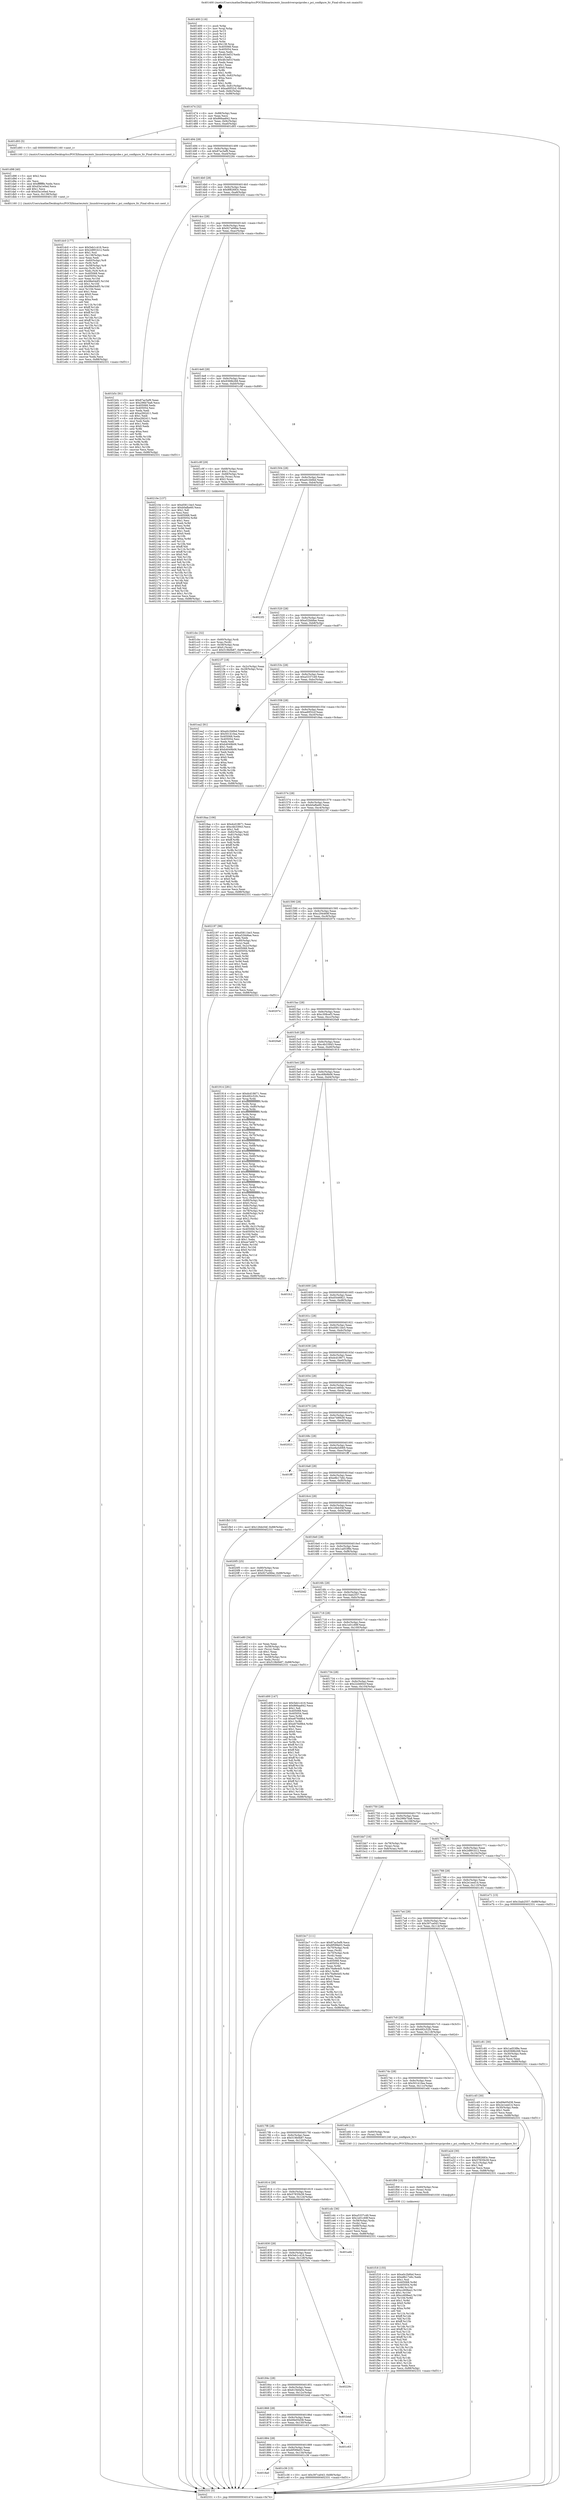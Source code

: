 digraph "0x401400" {
  label = "0x401400 (/mnt/c/Users/mathe/Desktop/tcc/POCII/binaries/extr_linuxdriverspciprobe.c_pci_configure_ltr_Final-ollvm.out::main(0))"
  labelloc = "t"
  node[shape=record]

  Entry [label="",width=0.3,height=0.3,shape=circle,fillcolor=black,style=filled]
  "0x401474" [label="{
     0x401474 [32]\l
     | [instrs]\l
     &nbsp;&nbsp;0x401474 \<+6\>: mov -0x88(%rbp),%eax\l
     &nbsp;&nbsp;0x40147a \<+2\>: mov %eax,%ecx\l
     &nbsp;&nbsp;0x40147c \<+6\>: sub $0x866aa842,%ecx\l
     &nbsp;&nbsp;0x401482 \<+6\>: mov %eax,-0x9c(%rbp)\l
     &nbsp;&nbsp;0x401488 \<+6\>: mov %ecx,-0xa0(%rbp)\l
     &nbsp;&nbsp;0x40148e \<+6\>: je 0000000000401d93 \<main+0x993\>\l
  }"]
  "0x401d93" [label="{
     0x401d93 [5]\l
     | [instrs]\l
     &nbsp;&nbsp;0x401d93 \<+5\>: call 0000000000401160 \<next_i\>\l
     | [calls]\l
     &nbsp;&nbsp;0x401160 \{1\} (/mnt/c/Users/mathe/Desktop/tcc/POCII/binaries/extr_linuxdriverspciprobe.c_pci_configure_ltr_Final-ollvm.out::next_i)\l
  }"]
  "0x401494" [label="{
     0x401494 [28]\l
     | [instrs]\l
     &nbsp;&nbsp;0x401494 \<+5\>: jmp 0000000000401499 \<main+0x99\>\l
     &nbsp;&nbsp;0x401499 \<+6\>: mov -0x9c(%rbp),%eax\l
     &nbsp;&nbsp;0x40149f \<+5\>: sub $0x87ac5ef9,%eax\l
     &nbsp;&nbsp;0x4014a4 \<+6\>: mov %eax,-0xa4(%rbp)\l
     &nbsp;&nbsp;0x4014aa \<+6\>: je 000000000040226c \<main+0xe6c\>\l
  }"]
  Exit [label="",width=0.3,height=0.3,shape=circle,fillcolor=black,style=filled,peripheries=2]
  "0x40226c" [label="{
     0x40226c\l
  }", style=dashed]
  "0x4014b0" [label="{
     0x4014b0 [28]\l
     | [instrs]\l
     &nbsp;&nbsp;0x4014b0 \<+5\>: jmp 00000000004014b5 \<main+0xb5\>\l
     &nbsp;&nbsp;0x4014b5 \<+6\>: mov -0x9c(%rbp),%eax\l
     &nbsp;&nbsp;0x4014bb \<+5\>: sub $0x8f82683c,%eax\l
     &nbsp;&nbsp;0x4014c0 \<+6\>: mov %eax,-0xa8(%rbp)\l
     &nbsp;&nbsp;0x4014c6 \<+6\>: je 0000000000401b5c \<main+0x75c\>\l
  }"]
  "0x401f18" [label="{
     0x401f18 [155]\l
     | [instrs]\l
     &nbsp;&nbsp;0x401f18 \<+5\>: mov $0xa0c2b6bd,%ecx\l
     &nbsp;&nbsp;0x401f1d \<+5\>: mov $0xe8b17e6c,%edx\l
     &nbsp;&nbsp;0x401f22 \<+3\>: mov $0x1,%sil\l
     &nbsp;&nbsp;0x401f25 \<+8\>: mov 0x405068,%r8d\l
     &nbsp;&nbsp;0x401f2d \<+8\>: mov 0x405054,%r9d\l
     &nbsp;&nbsp;0x401f35 \<+3\>: mov %r8d,%r10d\l
     &nbsp;&nbsp;0x401f38 \<+7\>: add $0xcc608ee2,%r10d\l
     &nbsp;&nbsp;0x401f3f \<+4\>: sub $0x1,%r10d\l
     &nbsp;&nbsp;0x401f43 \<+7\>: sub $0xcc608ee2,%r10d\l
     &nbsp;&nbsp;0x401f4a \<+4\>: imul %r10d,%r8d\l
     &nbsp;&nbsp;0x401f4e \<+4\>: and $0x1,%r8d\l
     &nbsp;&nbsp;0x401f52 \<+4\>: cmp $0x0,%r8d\l
     &nbsp;&nbsp;0x401f56 \<+4\>: sete %r11b\l
     &nbsp;&nbsp;0x401f5a \<+4\>: cmp $0xa,%r9d\l
     &nbsp;&nbsp;0x401f5e \<+3\>: setl %bl\l
     &nbsp;&nbsp;0x401f61 \<+3\>: mov %r11b,%r14b\l
     &nbsp;&nbsp;0x401f64 \<+4\>: xor $0xff,%r14b\l
     &nbsp;&nbsp;0x401f68 \<+3\>: mov %bl,%r15b\l
     &nbsp;&nbsp;0x401f6b \<+4\>: xor $0xff,%r15b\l
     &nbsp;&nbsp;0x401f6f \<+4\>: xor $0x1,%sil\l
     &nbsp;&nbsp;0x401f73 \<+3\>: mov %r14b,%r12b\l
     &nbsp;&nbsp;0x401f76 \<+4\>: and $0xff,%r12b\l
     &nbsp;&nbsp;0x401f7a \<+3\>: and %sil,%r11b\l
     &nbsp;&nbsp;0x401f7d \<+3\>: mov %r15b,%r13b\l
     &nbsp;&nbsp;0x401f80 \<+4\>: and $0xff,%r13b\l
     &nbsp;&nbsp;0x401f84 \<+3\>: and %sil,%bl\l
     &nbsp;&nbsp;0x401f87 \<+3\>: or %r11b,%r12b\l
     &nbsp;&nbsp;0x401f8a \<+3\>: or %bl,%r13b\l
     &nbsp;&nbsp;0x401f8d \<+3\>: xor %r13b,%r12b\l
     &nbsp;&nbsp;0x401f90 \<+3\>: or %r15b,%r14b\l
     &nbsp;&nbsp;0x401f93 \<+4\>: xor $0xff,%r14b\l
     &nbsp;&nbsp;0x401f97 \<+4\>: or $0x1,%sil\l
     &nbsp;&nbsp;0x401f9b \<+3\>: and %sil,%r14b\l
     &nbsp;&nbsp;0x401f9e \<+3\>: or %r14b,%r12b\l
     &nbsp;&nbsp;0x401fa1 \<+4\>: test $0x1,%r12b\l
     &nbsp;&nbsp;0x401fa5 \<+3\>: cmovne %edx,%ecx\l
     &nbsp;&nbsp;0x401fa8 \<+6\>: mov %ecx,-0x88(%rbp)\l
     &nbsp;&nbsp;0x401fae \<+5\>: jmp 0000000000402331 \<main+0xf31\>\l
  }"]
  "0x401b5c" [label="{
     0x401b5c [91]\l
     | [instrs]\l
     &nbsp;&nbsp;0x401b5c \<+5\>: mov $0x87ac5ef9,%eax\l
     &nbsp;&nbsp;0x401b61 \<+5\>: mov $0x296b7ba8,%ecx\l
     &nbsp;&nbsp;0x401b66 \<+7\>: mov 0x405068,%edx\l
     &nbsp;&nbsp;0x401b6d \<+7\>: mov 0x405054,%esi\l
     &nbsp;&nbsp;0x401b74 \<+2\>: mov %edx,%edi\l
     &nbsp;&nbsp;0x401b76 \<+6\>: add $0xa2fd2d11,%edi\l
     &nbsp;&nbsp;0x401b7c \<+3\>: sub $0x1,%edi\l
     &nbsp;&nbsp;0x401b7f \<+6\>: sub $0xa2fd2d11,%edi\l
     &nbsp;&nbsp;0x401b85 \<+3\>: imul %edi,%edx\l
     &nbsp;&nbsp;0x401b88 \<+3\>: and $0x1,%edx\l
     &nbsp;&nbsp;0x401b8b \<+3\>: cmp $0x0,%edx\l
     &nbsp;&nbsp;0x401b8e \<+4\>: sete %r8b\l
     &nbsp;&nbsp;0x401b92 \<+3\>: cmp $0xa,%esi\l
     &nbsp;&nbsp;0x401b95 \<+4\>: setl %r9b\l
     &nbsp;&nbsp;0x401b99 \<+3\>: mov %r8b,%r10b\l
     &nbsp;&nbsp;0x401b9c \<+3\>: and %r9b,%r10b\l
     &nbsp;&nbsp;0x401b9f \<+3\>: xor %r9b,%r8b\l
     &nbsp;&nbsp;0x401ba2 \<+3\>: or %r8b,%r10b\l
     &nbsp;&nbsp;0x401ba5 \<+4\>: test $0x1,%r10b\l
     &nbsp;&nbsp;0x401ba9 \<+3\>: cmovne %ecx,%eax\l
     &nbsp;&nbsp;0x401bac \<+6\>: mov %eax,-0x88(%rbp)\l
     &nbsp;&nbsp;0x401bb2 \<+5\>: jmp 0000000000402331 \<main+0xf31\>\l
  }"]
  "0x4014cc" [label="{
     0x4014cc [28]\l
     | [instrs]\l
     &nbsp;&nbsp;0x4014cc \<+5\>: jmp 00000000004014d1 \<main+0xd1\>\l
     &nbsp;&nbsp;0x4014d1 \<+6\>: mov -0x9c(%rbp),%eax\l
     &nbsp;&nbsp;0x4014d7 \<+5\>: sub $0x927a06be,%eax\l
     &nbsp;&nbsp;0x4014dc \<+6\>: mov %eax,-0xac(%rbp)\l
     &nbsp;&nbsp;0x4014e2 \<+6\>: je 000000000040210e \<main+0xd0e\>\l
  }"]
  "0x401f09" [label="{
     0x401f09 [15]\l
     | [instrs]\l
     &nbsp;&nbsp;0x401f09 \<+4\>: mov -0x60(%rbp),%rax\l
     &nbsp;&nbsp;0x401f0d \<+3\>: mov (%rax),%rax\l
     &nbsp;&nbsp;0x401f10 \<+3\>: mov %rax,%rdi\l
     &nbsp;&nbsp;0x401f13 \<+5\>: call 0000000000401030 \<free@plt\>\l
     | [calls]\l
     &nbsp;&nbsp;0x401030 \{1\} (unknown)\l
  }"]
  "0x40210e" [label="{
     0x40210e [137]\l
     | [instrs]\l
     &nbsp;&nbsp;0x40210e \<+5\>: mov $0xd5811be3,%eax\l
     &nbsp;&nbsp;0x402113 \<+5\>: mov $0xb0afbe60,%ecx\l
     &nbsp;&nbsp;0x402118 \<+2\>: mov $0x1,%dl\l
     &nbsp;&nbsp;0x40211a \<+2\>: xor %esi,%esi\l
     &nbsp;&nbsp;0x40211c \<+7\>: mov 0x405068,%edi\l
     &nbsp;&nbsp;0x402123 \<+8\>: mov 0x405054,%r8d\l
     &nbsp;&nbsp;0x40212b \<+3\>: sub $0x1,%esi\l
     &nbsp;&nbsp;0x40212e \<+3\>: mov %edi,%r9d\l
     &nbsp;&nbsp;0x402131 \<+3\>: add %esi,%r9d\l
     &nbsp;&nbsp;0x402134 \<+4\>: imul %r9d,%edi\l
     &nbsp;&nbsp;0x402138 \<+3\>: and $0x1,%edi\l
     &nbsp;&nbsp;0x40213b \<+3\>: cmp $0x0,%edi\l
     &nbsp;&nbsp;0x40213e \<+4\>: sete %r10b\l
     &nbsp;&nbsp;0x402142 \<+4\>: cmp $0xa,%r8d\l
     &nbsp;&nbsp;0x402146 \<+4\>: setl %r11b\l
     &nbsp;&nbsp;0x40214a \<+3\>: mov %r10b,%bl\l
     &nbsp;&nbsp;0x40214d \<+3\>: xor $0xff,%bl\l
     &nbsp;&nbsp;0x402150 \<+3\>: mov %r11b,%r14b\l
     &nbsp;&nbsp;0x402153 \<+4\>: xor $0xff,%r14b\l
     &nbsp;&nbsp;0x402157 \<+3\>: xor $0x0,%dl\l
     &nbsp;&nbsp;0x40215a \<+3\>: mov %bl,%r15b\l
     &nbsp;&nbsp;0x40215d \<+4\>: and $0x0,%r15b\l
     &nbsp;&nbsp;0x402161 \<+3\>: and %dl,%r10b\l
     &nbsp;&nbsp;0x402164 \<+3\>: mov %r14b,%r12b\l
     &nbsp;&nbsp;0x402167 \<+4\>: and $0x0,%r12b\l
     &nbsp;&nbsp;0x40216b \<+3\>: and %dl,%r11b\l
     &nbsp;&nbsp;0x40216e \<+3\>: or %r10b,%r15b\l
     &nbsp;&nbsp;0x402171 \<+3\>: or %r11b,%r12b\l
     &nbsp;&nbsp;0x402174 \<+3\>: xor %r12b,%r15b\l
     &nbsp;&nbsp;0x402177 \<+3\>: or %r14b,%bl\l
     &nbsp;&nbsp;0x40217a \<+3\>: xor $0xff,%bl\l
     &nbsp;&nbsp;0x40217d \<+3\>: or $0x0,%dl\l
     &nbsp;&nbsp;0x402180 \<+2\>: and %dl,%bl\l
     &nbsp;&nbsp;0x402182 \<+3\>: or %bl,%r15b\l
     &nbsp;&nbsp;0x402185 \<+4\>: test $0x1,%r15b\l
     &nbsp;&nbsp;0x402189 \<+3\>: cmovne %ecx,%eax\l
     &nbsp;&nbsp;0x40218c \<+6\>: mov %eax,-0x88(%rbp)\l
     &nbsp;&nbsp;0x402192 \<+5\>: jmp 0000000000402331 \<main+0xf31\>\l
  }"]
  "0x4014e8" [label="{
     0x4014e8 [28]\l
     | [instrs]\l
     &nbsp;&nbsp;0x4014e8 \<+5\>: jmp 00000000004014ed \<main+0xed\>\l
     &nbsp;&nbsp;0x4014ed \<+6\>: mov -0x9c(%rbp),%eax\l
     &nbsp;&nbsp;0x4014f3 \<+5\>: sub $0x9368b268,%eax\l
     &nbsp;&nbsp;0x4014f8 \<+6\>: mov %eax,-0xb0(%rbp)\l
     &nbsp;&nbsp;0x4014fe \<+6\>: je 0000000000401c9f \<main+0x89f\>\l
  }"]
  "0x401dc0" [label="{
     0x401dc0 [177]\l
     | [instrs]\l
     &nbsp;&nbsp;0x401dc0 \<+5\>: mov $0x5eb1c416,%ecx\l
     &nbsp;&nbsp;0x401dc5 \<+5\>: mov $0x2d891b12,%edx\l
     &nbsp;&nbsp;0x401dca \<+3\>: mov $0x1,%sil\l
     &nbsp;&nbsp;0x401dcd \<+6\>: mov -0x138(%rbp),%edi\l
     &nbsp;&nbsp;0x401dd3 \<+3\>: imul %eax,%edi\l
     &nbsp;&nbsp;0x401dd6 \<+4\>: mov -0x60(%rbp),%r8\l
     &nbsp;&nbsp;0x401dda \<+3\>: mov (%r8),%r8\l
     &nbsp;&nbsp;0x401ddd \<+4\>: mov -0x58(%rbp),%r9\l
     &nbsp;&nbsp;0x401de1 \<+3\>: movslq (%r9),%r9\l
     &nbsp;&nbsp;0x401de4 \<+4\>: mov %edi,(%r8,%r9,4)\l
     &nbsp;&nbsp;0x401de8 \<+7\>: mov 0x405068,%eax\l
     &nbsp;&nbsp;0x401def \<+7\>: mov 0x405054,%edi\l
     &nbsp;&nbsp;0x401df6 \<+3\>: mov %eax,%r10d\l
     &nbsp;&nbsp;0x401df9 \<+7\>: add $0x98e04df3,%r10d\l
     &nbsp;&nbsp;0x401e00 \<+4\>: sub $0x1,%r10d\l
     &nbsp;&nbsp;0x401e04 \<+7\>: sub $0x98e04df3,%r10d\l
     &nbsp;&nbsp;0x401e0b \<+4\>: imul %r10d,%eax\l
     &nbsp;&nbsp;0x401e0f \<+3\>: and $0x1,%eax\l
     &nbsp;&nbsp;0x401e12 \<+3\>: cmp $0x0,%eax\l
     &nbsp;&nbsp;0x401e15 \<+4\>: sete %r11b\l
     &nbsp;&nbsp;0x401e19 \<+3\>: cmp $0xa,%edi\l
     &nbsp;&nbsp;0x401e1c \<+3\>: setl %bl\l
     &nbsp;&nbsp;0x401e1f \<+3\>: mov %r11b,%r14b\l
     &nbsp;&nbsp;0x401e22 \<+4\>: xor $0xff,%r14b\l
     &nbsp;&nbsp;0x401e26 \<+3\>: mov %bl,%r15b\l
     &nbsp;&nbsp;0x401e29 \<+4\>: xor $0xff,%r15b\l
     &nbsp;&nbsp;0x401e2d \<+4\>: xor $0x1,%sil\l
     &nbsp;&nbsp;0x401e31 \<+3\>: mov %r14b,%r12b\l
     &nbsp;&nbsp;0x401e34 \<+4\>: and $0xff,%r12b\l
     &nbsp;&nbsp;0x401e38 \<+3\>: and %sil,%r11b\l
     &nbsp;&nbsp;0x401e3b \<+3\>: mov %r15b,%r13b\l
     &nbsp;&nbsp;0x401e3e \<+4\>: and $0xff,%r13b\l
     &nbsp;&nbsp;0x401e42 \<+3\>: and %sil,%bl\l
     &nbsp;&nbsp;0x401e45 \<+3\>: or %r11b,%r12b\l
     &nbsp;&nbsp;0x401e48 \<+3\>: or %bl,%r13b\l
     &nbsp;&nbsp;0x401e4b \<+3\>: xor %r13b,%r12b\l
     &nbsp;&nbsp;0x401e4e \<+3\>: or %r15b,%r14b\l
     &nbsp;&nbsp;0x401e51 \<+4\>: xor $0xff,%r14b\l
     &nbsp;&nbsp;0x401e55 \<+4\>: or $0x1,%sil\l
     &nbsp;&nbsp;0x401e59 \<+3\>: and %sil,%r14b\l
     &nbsp;&nbsp;0x401e5c \<+3\>: or %r14b,%r12b\l
     &nbsp;&nbsp;0x401e5f \<+4\>: test $0x1,%r12b\l
     &nbsp;&nbsp;0x401e63 \<+3\>: cmovne %edx,%ecx\l
     &nbsp;&nbsp;0x401e66 \<+6\>: mov %ecx,-0x88(%rbp)\l
     &nbsp;&nbsp;0x401e6c \<+5\>: jmp 0000000000402331 \<main+0xf31\>\l
  }"]
  "0x401c9f" [label="{
     0x401c9f [29]\l
     | [instrs]\l
     &nbsp;&nbsp;0x401c9f \<+4\>: mov -0x68(%rbp),%rax\l
     &nbsp;&nbsp;0x401ca3 \<+6\>: movl $0x1,(%rax)\l
     &nbsp;&nbsp;0x401ca9 \<+4\>: mov -0x68(%rbp),%rax\l
     &nbsp;&nbsp;0x401cad \<+3\>: movslq (%rax),%rax\l
     &nbsp;&nbsp;0x401cb0 \<+4\>: shl $0x2,%rax\l
     &nbsp;&nbsp;0x401cb4 \<+3\>: mov %rax,%rdi\l
     &nbsp;&nbsp;0x401cb7 \<+5\>: call 0000000000401050 \<malloc@plt\>\l
     | [calls]\l
     &nbsp;&nbsp;0x401050 \{1\} (unknown)\l
  }"]
  "0x401504" [label="{
     0x401504 [28]\l
     | [instrs]\l
     &nbsp;&nbsp;0x401504 \<+5\>: jmp 0000000000401509 \<main+0x109\>\l
     &nbsp;&nbsp;0x401509 \<+6\>: mov -0x9c(%rbp),%eax\l
     &nbsp;&nbsp;0x40150f \<+5\>: sub $0xa0c2b6bd,%eax\l
     &nbsp;&nbsp;0x401514 \<+6\>: mov %eax,-0xb4(%rbp)\l
     &nbsp;&nbsp;0x40151a \<+6\>: je 00000000004022f2 \<main+0xef2\>\l
  }"]
  "0x401d98" [label="{
     0x401d98 [40]\l
     | [instrs]\l
     &nbsp;&nbsp;0x401d98 \<+5\>: mov $0x2,%ecx\l
     &nbsp;&nbsp;0x401d9d \<+1\>: cltd\l
     &nbsp;&nbsp;0x401d9e \<+2\>: idiv %ecx\l
     &nbsp;&nbsp;0x401da0 \<+6\>: imul $0xfffffffe,%edx,%ecx\l
     &nbsp;&nbsp;0x401da6 \<+6\>: add $0xd3a1e0ed,%ecx\l
     &nbsp;&nbsp;0x401dac \<+3\>: add $0x1,%ecx\l
     &nbsp;&nbsp;0x401daf \<+6\>: sub $0xd3a1e0ed,%ecx\l
     &nbsp;&nbsp;0x401db5 \<+6\>: mov %ecx,-0x138(%rbp)\l
     &nbsp;&nbsp;0x401dbb \<+5\>: call 0000000000401160 \<next_i\>\l
     | [calls]\l
     &nbsp;&nbsp;0x401160 \{1\} (/mnt/c/Users/mathe/Desktop/tcc/POCII/binaries/extr_linuxdriverspciprobe.c_pci_configure_ltr_Final-ollvm.out::next_i)\l
  }"]
  "0x4022f2" [label="{
     0x4022f2\l
  }", style=dashed]
  "0x401520" [label="{
     0x401520 [28]\l
     | [instrs]\l
     &nbsp;&nbsp;0x401520 \<+5\>: jmp 0000000000401525 \<main+0x125\>\l
     &nbsp;&nbsp;0x401525 \<+6\>: mov -0x9c(%rbp),%eax\l
     &nbsp;&nbsp;0x40152b \<+5\>: sub $0xa52bb8ae,%eax\l
     &nbsp;&nbsp;0x401530 \<+6\>: mov %eax,-0xb8(%rbp)\l
     &nbsp;&nbsp;0x401536 \<+6\>: je 00000000004021f7 \<main+0xdf7\>\l
  }"]
  "0x401cbc" [label="{
     0x401cbc [32]\l
     | [instrs]\l
     &nbsp;&nbsp;0x401cbc \<+4\>: mov -0x60(%rbp),%rdi\l
     &nbsp;&nbsp;0x401cc0 \<+3\>: mov %rax,(%rdi)\l
     &nbsp;&nbsp;0x401cc3 \<+4\>: mov -0x58(%rbp),%rax\l
     &nbsp;&nbsp;0x401cc7 \<+6\>: movl $0x0,(%rax)\l
     &nbsp;&nbsp;0x401ccd \<+10\>: movl $0x519b0b87,-0x88(%rbp)\l
     &nbsp;&nbsp;0x401cd7 \<+5\>: jmp 0000000000402331 \<main+0xf31\>\l
  }"]
  "0x4021f7" [label="{
     0x4021f7 [18]\l
     | [instrs]\l
     &nbsp;&nbsp;0x4021f7 \<+3\>: mov -0x2c(%rbp),%eax\l
     &nbsp;&nbsp;0x4021fa \<+4\>: lea -0x28(%rbp),%rsp\l
     &nbsp;&nbsp;0x4021fe \<+1\>: pop %rbx\l
     &nbsp;&nbsp;0x4021ff \<+2\>: pop %r12\l
     &nbsp;&nbsp;0x402201 \<+2\>: pop %r13\l
     &nbsp;&nbsp;0x402203 \<+2\>: pop %r14\l
     &nbsp;&nbsp;0x402205 \<+2\>: pop %r15\l
     &nbsp;&nbsp;0x402207 \<+1\>: pop %rbp\l
     &nbsp;&nbsp;0x402208 \<+1\>: ret\l
  }"]
  "0x40153c" [label="{
     0x40153c [28]\l
     | [instrs]\l
     &nbsp;&nbsp;0x40153c \<+5\>: jmp 0000000000401541 \<main+0x141\>\l
     &nbsp;&nbsp;0x401541 \<+6\>: mov -0x9c(%rbp),%eax\l
     &nbsp;&nbsp;0x401547 \<+5\>: sub $0xa5337c49,%eax\l
     &nbsp;&nbsp;0x40154c \<+6\>: mov %eax,-0xbc(%rbp)\l
     &nbsp;&nbsp;0x401552 \<+6\>: je 0000000000401ea2 \<main+0xaa2\>\l
  }"]
  "0x4018a0" [label="{
     0x4018a0\l
  }", style=dashed]
  "0x401ea2" [label="{
     0x401ea2 [91]\l
     | [instrs]\l
     &nbsp;&nbsp;0x401ea2 \<+5\>: mov $0xa0c2b6bd,%eax\l
     &nbsp;&nbsp;0x401ea7 \<+5\>: mov $0x501410ea,%ecx\l
     &nbsp;&nbsp;0x401eac \<+7\>: mov 0x405068,%edx\l
     &nbsp;&nbsp;0x401eb3 \<+7\>: mov 0x405054,%esi\l
     &nbsp;&nbsp;0x401eba \<+2\>: mov %edx,%edi\l
     &nbsp;&nbsp;0x401ebc \<+6\>: sub $0xb4049b06,%edi\l
     &nbsp;&nbsp;0x401ec2 \<+3\>: sub $0x1,%edi\l
     &nbsp;&nbsp;0x401ec5 \<+6\>: add $0xb4049b06,%edi\l
     &nbsp;&nbsp;0x401ecb \<+3\>: imul %edi,%edx\l
     &nbsp;&nbsp;0x401ece \<+3\>: and $0x1,%edx\l
     &nbsp;&nbsp;0x401ed1 \<+3\>: cmp $0x0,%edx\l
     &nbsp;&nbsp;0x401ed4 \<+4\>: sete %r8b\l
     &nbsp;&nbsp;0x401ed8 \<+3\>: cmp $0xa,%esi\l
     &nbsp;&nbsp;0x401edb \<+4\>: setl %r9b\l
     &nbsp;&nbsp;0x401edf \<+3\>: mov %r8b,%r10b\l
     &nbsp;&nbsp;0x401ee2 \<+3\>: and %r9b,%r10b\l
     &nbsp;&nbsp;0x401ee5 \<+3\>: xor %r9b,%r8b\l
     &nbsp;&nbsp;0x401ee8 \<+3\>: or %r8b,%r10b\l
     &nbsp;&nbsp;0x401eeb \<+4\>: test $0x1,%r10b\l
     &nbsp;&nbsp;0x401eef \<+3\>: cmovne %ecx,%eax\l
     &nbsp;&nbsp;0x401ef2 \<+6\>: mov %eax,-0x88(%rbp)\l
     &nbsp;&nbsp;0x401ef8 \<+5\>: jmp 0000000000402331 \<main+0xf31\>\l
  }"]
  "0x401558" [label="{
     0x401558 [28]\l
     | [instrs]\l
     &nbsp;&nbsp;0x401558 \<+5\>: jmp 000000000040155d \<main+0x15d\>\l
     &nbsp;&nbsp;0x40155d \<+6\>: mov -0x9c(%rbp),%eax\l
     &nbsp;&nbsp;0x401563 \<+5\>: sub $0xad0f32cf,%eax\l
     &nbsp;&nbsp;0x401568 \<+6\>: mov %eax,-0xc0(%rbp)\l
     &nbsp;&nbsp;0x40156e \<+6\>: je 00000000004018aa \<main+0x4aa\>\l
  }"]
  "0x401c36" [label="{
     0x401c36 [15]\l
     | [instrs]\l
     &nbsp;&nbsp;0x401c36 \<+10\>: movl $0x397ca043,-0x88(%rbp)\l
     &nbsp;&nbsp;0x401c40 \<+5\>: jmp 0000000000402331 \<main+0xf31\>\l
  }"]
  "0x4018aa" [label="{
     0x4018aa [106]\l
     | [instrs]\l
     &nbsp;&nbsp;0x4018aa \<+5\>: mov $0xdcd18671,%eax\l
     &nbsp;&nbsp;0x4018af \<+5\>: mov $0xc4b33943,%ecx\l
     &nbsp;&nbsp;0x4018b4 \<+2\>: mov $0x1,%dl\l
     &nbsp;&nbsp;0x4018b6 \<+7\>: mov -0x82(%rbp),%sil\l
     &nbsp;&nbsp;0x4018bd \<+7\>: mov -0x81(%rbp),%dil\l
     &nbsp;&nbsp;0x4018c4 \<+3\>: mov %sil,%r8b\l
     &nbsp;&nbsp;0x4018c7 \<+4\>: xor $0xff,%r8b\l
     &nbsp;&nbsp;0x4018cb \<+3\>: mov %dil,%r9b\l
     &nbsp;&nbsp;0x4018ce \<+4\>: xor $0xff,%r9b\l
     &nbsp;&nbsp;0x4018d2 \<+3\>: xor $0x0,%dl\l
     &nbsp;&nbsp;0x4018d5 \<+3\>: mov %r8b,%r10b\l
     &nbsp;&nbsp;0x4018d8 \<+4\>: and $0x0,%r10b\l
     &nbsp;&nbsp;0x4018dc \<+3\>: and %dl,%sil\l
     &nbsp;&nbsp;0x4018df \<+3\>: mov %r9b,%r11b\l
     &nbsp;&nbsp;0x4018e2 \<+4\>: and $0x0,%r11b\l
     &nbsp;&nbsp;0x4018e6 \<+3\>: and %dl,%dil\l
     &nbsp;&nbsp;0x4018e9 \<+3\>: or %sil,%r10b\l
     &nbsp;&nbsp;0x4018ec \<+3\>: or %dil,%r11b\l
     &nbsp;&nbsp;0x4018ef \<+3\>: xor %r11b,%r10b\l
     &nbsp;&nbsp;0x4018f2 \<+3\>: or %r9b,%r8b\l
     &nbsp;&nbsp;0x4018f5 \<+4\>: xor $0xff,%r8b\l
     &nbsp;&nbsp;0x4018f9 \<+3\>: or $0x0,%dl\l
     &nbsp;&nbsp;0x4018fc \<+3\>: and %dl,%r8b\l
     &nbsp;&nbsp;0x4018ff \<+3\>: or %r8b,%r10b\l
     &nbsp;&nbsp;0x401902 \<+4\>: test $0x1,%r10b\l
     &nbsp;&nbsp;0x401906 \<+3\>: cmovne %ecx,%eax\l
     &nbsp;&nbsp;0x401909 \<+6\>: mov %eax,-0x88(%rbp)\l
     &nbsp;&nbsp;0x40190f \<+5\>: jmp 0000000000402331 \<main+0xf31\>\l
  }"]
  "0x401574" [label="{
     0x401574 [28]\l
     | [instrs]\l
     &nbsp;&nbsp;0x401574 \<+5\>: jmp 0000000000401579 \<main+0x179\>\l
     &nbsp;&nbsp;0x401579 \<+6\>: mov -0x9c(%rbp),%eax\l
     &nbsp;&nbsp;0x40157f \<+5\>: sub $0xb0afbe60,%eax\l
     &nbsp;&nbsp;0x401584 \<+6\>: mov %eax,-0xc4(%rbp)\l
     &nbsp;&nbsp;0x40158a \<+6\>: je 0000000000402197 \<main+0xd97\>\l
  }"]
  "0x402331" [label="{
     0x402331 [5]\l
     | [instrs]\l
     &nbsp;&nbsp;0x402331 \<+5\>: jmp 0000000000401474 \<main+0x74\>\l
  }"]
  "0x401400" [label="{
     0x401400 [116]\l
     | [instrs]\l
     &nbsp;&nbsp;0x401400 \<+1\>: push %rbp\l
     &nbsp;&nbsp;0x401401 \<+3\>: mov %rsp,%rbp\l
     &nbsp;&nbsp;0x401404 \<+2\>: push %r15\l
     &nbsp;&nbsp;0x401406 \<+2\>: push %r14\l
     &nbsp;&nbsp;0x401408 \<+2\>: push %r13\l
     &nbsp;&nbsp;0x40140a \<+2\>: push %r12\l
     &nbsp;&nbsp;0x40140c \<+1\>: push %rbx\l
     &nbsp;&nbsp;0x40140d \<+7\>: sub $0x138,%rsp\l
     &nbsp;&nbsp;0x401414 \<+7\>: mov 0x405068,%eax\l
     &nbsp;&nbsp;0x40141b \<+7\>: mov 0x405054,%ecx\l
     &nbsp;&nbsp;0x401422 \<+2\>: mov %eax,%edx\l
     &nbsp;&nbsp;0x401424 \<+6\>: add $0x4fc3ef1f,%edx\l
     &nbsp;&nbsp;0x40142a \<+3\>: sub $0x1,%edx\l
     &nbsp;&nbsp;0x40142d \<+6\>: sub $0x4fc3ef1f,%edx\l
     &nbsp;&nbsp;0x401433 \<+3\>: imul %edx,%eax\l
     &nbsp;&nbsp;0x401436 \<+3\>: and $0x1,%eax\l
     &nbsp;&nbsp;0x401439 \<+3\>: cmp $0x0,%eax\l
     &nbsp;&nbsp;0x40143c \<+4\>: sete %r8b\l
     &nbsp;&nbsp;0x401440 \<+4\>: and $0x1,%r8b\l
     &nbsp;&nbsp;0x401444 \<+7\>: mov %r8b,-0x82(%rbp)\l
     &nbsp;&nbsp;0x40144b \<+3\>: cmp $0xa,%ecx\l
     &nbsp;&nbsp;0x40144e \<+4\>: setl %r8b\l
     &nbsp;&nbsp;0x401452 \<+4\>: and $0x1,%r8b\l
     &nbsp;&nbsp;0x401456 \<+7\>: mov %r8b,-0x81(%rbp)\l
     &nbsp;&nbsp;0x40145d \<+10\>: movl $0xad0f32cf,-0x88(%rbp)\l
     &nbsp;&nbsp;0x401467 \<+6\>: mov %edi,-0x8c(%rbp)\l
     &nbsp;&nbsp;0x40146d \<+7\>: mov %rsi,-0x98(%rbp)\l
  }"]
  "0x401884" [label="{
     0x401884 [28]\l
     | [instrs]\l
     &nbsp;&nbsp;0x401884 \<+5\>: jmp 0000000000401889 \<main+0x489\>\l
     &nbsp;&nbsp;0x401889 \<+6\>: mov -0x9c(%rbp),%eax\l
     &nbsp;&nbsp;0x40188f \<+5\>: sub $0x6f599e03,%eax\l
     &nbsp;&nbsp;0x401894 \<+6\>: mov %eax,-0x134(%rbp)\l
     &nbsp;&nbsp;0x40189a \<+6\>: je 0000000000401c36 \<main+0x836\>\l
  }"]
  "0x402197" [label="{
     0x402197 [96]\l
     | [instrs]\l
     &nbsp;&nbsp;0x402197 \<+5\>: mov $0xd5811be3,%eax\l
     &nbsp;&nbsp;0x40219c \<+5\>: mov $0xa52bb8ae,%ecx\l
     &nbsp;&nbsp;0x4021a1 \<+2\>: xor %edx,%edx\l
     &nbsp;&nbsp;0x4021a3 \<+4\>: mov -0x80(%rbp),%rsi\l
     &nbsp;&nbsp;0x4021a7 \<+2\>: mov (%rsi),%edi\l
     &nbsp;&nbsp;0x4021a9 \<+3\>: mov %edi,-0x2c(%rbp)\l
     &nbsp;&nbsp;0x4021ac \<+7\>: mov 0x405068,%edi\l
     &nbsp;&nbsp;0x4021b3 \<+8\>: mov 0x405054,%r8d\l
     &nbsp;&nbsp;0x4021bb \<+3\>: sub $0x1,%edx\l
     &nbsp;&nbsp;0x4021be \<+3\>: mov %edi,%r9d\l
     &nbsp;&nbsp;0x4021c1 \<+3\>: add %edx,%r9d\l
     &nbsp;&nbsp;0x4021c4 \<+4\>: imul %r9d,%edi\l
     &nbsp;&nbsp;0x4021c8 \<+3\>: and $0x1,%edi\l
     &nbsp;&nbsp;0x4021cb \<+3\>: cmp $0x0,%edi\l
     &nbsp;&nbsp;0x4021ce \<+4\>: sete %r10b\l
     &nbsp;&nbsp;0x4021d2 \<+4\>: cmp $0xa,%r8d\l
     &nbsp;&nbsp;0x4021d6 \<+4\>: setl %r11b\l
     &nbsp;&nbsp;0x4021da \<+3\>: mov %r10b,%bl\l
     &nbsp;&nbsp;0x4021dd \<+3\>: and %r11b,%bl\l
     &nbsp;&nbsp;0x4021e0 \<+3\>: xor %r11b,%r10b\l
     &nbsp;&nbsp;0x4021e3 \<+3\>: or %r10b,%bl\l
     &nbsp;&nbsp;0x4021e6 \<+3\>: test $0x1,%bl\l
     &nbsp;&nbsp;0x4021e9 \<+3\>: cmovne %ecx,%eax\l
     &nbsp;&nbsp;0x4021ec \<+6\>: mov %eax,-0x88(%rbp)\l
     &nbsp;&nbsp;0x4021f2 \<+5\>: jmp 0000000000402331 \<main+0xf31\>\l
  }"]
  "0x401590" [label="{
     0x401590 [28]\l
     | [instrs]\l
     &nbsp;&nbsp;0x401590 \<+5\>: jmp 0000000000401595 \<main+0x195\>\l
     &nbsp;&nbsp;0x401595 \<+6\>: mov -0x9c(%rbp),%eax\l
     &nbsp;&nbsp;0x40159b \<+5\>: sub $0xc294469f,%eax\l
     &nbsp;&nbsp;0x4015a0 \<+6\>: mov %eax,-0xc8(%rbp)\l
     &nbsp;&nbsp;0x4015a6 \<+6\>: je 000000000040207e \<main+0xc7e\>\l
  }"]
  "0x401c63" [label="{
     0x401c63\l
  }", style=dashed]
  "0x40207e" [label="{
     0x40207e\l
  }", style=dashed]
  "0x4015ac" [label="{
     0x4015ac [28]\l
     | [instrs]\l
     &nbsp;&nbsp;0x4015ac \<+5\>: jmp 00000000004015b1 \<main+0x1b1\>\l
     &nbsp;&nbsp;0x4015b1 \<+6\>: mov -0x9c(%rbp),%eax\l
     &nbsp;&nbsp;0x4015b7 \<+5\>: sub $0xc308cef3,%eax\l
     &nbsp;&nbsp;0x4015bc \<+6\>: mov %eax,-0xcc(%rbp)\l
     &nbsp;&nbsp;0x4015c2 \<+6\>: je 00000000004020a8 \<main+0xca8\>\l
  }"]
  "0x401868" [label="{
     0x401868 [28]\l
     | [instrs]\l
     &nbsp;&nbsp;0x401868 \<+5\>: jmp 000000000040186d \<main+0x46d\>\l
     &nbsp;&nbsp;0x40186d \<+6\>: mov -0x9c(%rbp),%eax\l
     &nbsp;&nbsp;0x401873 \<+5\>: sub $0x69e05d38,%eax\l
     &nbsp;&nbsp;0x401878 \<+6\>: mov %eax,-0x130(%rbp)\l
     &nbsp;&nbsp;0x40187e \<+6\>: je 0000000000401c63 \<main+0x863\>\l
  }"]
  "0x4020a8" [label="{
     0x4020a8\l
  }", style=dashed]
  "0x4015c8" [label="{
     0x4015c8 [28]\l
     | [instrs]\l
     &nbsp;&nbsp;0x4015c8 \<+5\>: jmp 00000000004015cd \<main+0x1cd\>\l
     &nbsp;&nbsp;0x4015cd \<+6\>: mov -0x9c(%rbp),%eax\l
     &nbsp;&nbsp;0x4015d3 \<+5\>: sub $0xc4b33943,%eax\l
     &nbsp;&nbsp;0x4015d8 \<+6\>: mov %eax,-0xd0(%rbp)\l
     &nbsp;&nbsp;0x4015de \<+6\>: je 0000000000401914 \<main+0x514\>\l
  }"]
  "0x401b4d" [label="{
     0x401b4d\l
  }", style=dashed]
  "0x401914" [label="{
     0x401914 [281]\l
     | [instrs]\l
     &nbsp;&nbsp;0x401914 \<+5\>: mov $0xdcd18671,%eax\l
     &nbsp;&nbsp;0x401919 \<+5\>: mov $0x492c52fc,%ecx\l
     &nbsp;&nbsp;0x40191e \<+3\>: mov %rsp,%rdx\l
     &nbsp;&nbsp;0x401921 \<+4\>: add $0xfffffffffffffff0,%rdx\l
     &nbsp;&nbsp;0x401925 \<+3\>: mov %rdx,%rsp\l
     &nbsp;&nbsp;0x401928 \<+4\>: mov %rdx,-0x80(%rbp)\l
     &nbsp;&nbsp;0x40192c \<+3\>: mov %rsp,%rdx\l
     &nbsp;&nbsp;0x40192f \<+4\>: add $0xfffffffffffffff0,%rdx\l
     &nbsp;&nbsp;0x401933 \<+3\>: mov %rdx,%rsp\l
     &nbsp;&nbsp;0x401936 \<+3\>: mov %rsp,%rsi\l
     &nbsp;&nbsp;0x401939 \<+4\>: add $0xfffffffffffffff0,%rsi\l
     &nbsp;&nbsp;0x40193d \<+3\>: mov %rsi,%rsp\l
     &nbsp;&nbsp;0x401940 \<+4\>: mov %rsi,-0x78(%rbp)\l
     &nbsp;&nbsp;0x401944 \<+3\>: mov %rsp,%rsi\l
     &nbsp;&nbsp;0x401947 \<+4\>: add $0xfffffffffffffff0,%rsi\l
     &nbsp;&nbsp;0x40194b \<+3\>: mov %rsi,%rsp\l
     &nbsp;&nbsp;0x40194e \<+4\>: mov %rsi,-0x70(%rbp)\l
     &nbsp;&nbsp;0x401952 \<+3\>: mov %rsp,%rsi\l
     &nbsp;&nbsp;0x401955 \<+4\>: add $0xfffffffffffffff0,%rsi\l
     &nbsp;&nbsp;0x401959 \<+3\>: mov %rsi,%rsp\l
     &nbsp;&nbsp;0x40195c \<+4\>: mov %rsi,-0x68(%rbp)\l
     &nbsp;&nbsp;0x401960 \<+3\>: mov %rsp,%rsi\l
     &nbsp;&nbsp;0x401963 \<+4\>: add $0xfffffffffffffff0,%rsi\l
     &nbsp;&nbsp;0x401967 \<+3\>: mov %rsi,%rsp\l
     &nbsp;&nbsp;0x40196a \<+4\>: mov %rsi,-0x60(%rbp)\l
     &nbsp;&nbsp;0x40196e \<+3\>: mov %rsp,%rsi\l
     &nbsp;&nbsp;0x401971 \<+4\>: add $0xfffffffffffffff0,%rsi\l
     &nbsp;&nbsp;0x401975 \<+3\>: mov %rsi,%rsp\l
     &nbsp;&nbsp;0x401978 \<+4\>: mov %rsi,-0x58(%rbp)\l
     &nbsp;&nbsp;0x40197c \<+3\>: mov %rsp,%rsi\l
     &nbsp;&nbsp;0x40197f \<+4\>: add $0xfffffffffffffff0,%rsi\l
     &nbsp;&nbsp;0x401983 \<+3\>: mov %rsi,%rsp\l
     &nbsp;&nbsp;0x401986 \<+4\>: mov %rsi,-0x50(%rbp)\l
     &nbsp;&nbsp;0x40198a \<+3\>: mov %rsp,%rsi\l
     &nbsp;&nbsp;0x40198d \<+4\>: add $0xfffffffffffffff0,%rsi\l
     &nbsp;&nbsp;0x401991 \<+3\>: mov %rsi,%rsp\l
     &nbsp;&nbsp;0x401994 \<+4\>: mov %rsi,-0x48(%rbp)\l
     &nbsp;&nbsp;0x401998 \<+3\>: mov %rsp,%rsi\l
     &nbsp;&nbsp;0x40199b \<+4\>: add $0xfffffffffffffff0,%rsi\l
     &nbsp;&nbsp;0x40199f \<+3\>: mov %rsi,%rsp\l
     &nbsp;&nbsp;0x4019a2 \<+4\>: mov %rsi,-0x40(%rbp)\l
     &nbsp;&nbsp;0x4019a6 \<+4\>: mov -0x80(%rbp),%rsi\l
     &nbsp;&nbsp;0x4019aa \<+6\>: movl $0x0,(%rsi)\l
     &nbsp;&nbsp;0x4019b0 \<+6\>: mov -0x8c(%rbp),%edi\l
     &nbsp;&nbsp;0x4019b6 \<+2\>: mov %edi,(%rdx)\l
     &nbsp;&nbsp;0x4019b8 \<+4\>: mov -0x78(%rbp),%rsi\l
     &nbsp;&nbsp;0x4019bc \<+7\>: mov -0x98(%rbp),%r8\l
     &nbsp;&nbsp;0x4019c3 \<+3\>: mov %r8,(%rsi)\l
     &nbsp;&nbsp;0x4019c6 \<+3\>: cmpl $0x2,(%rdx)\l
     &nbsp;&nbsp;0x4019c9 \<+4\>: setne %r9b\l
     &nbsp;&nbsp;0x4019cd \<+4\>: and $0x1,%r9b\l
     &nbsp;&nbsp;0x4019d1 \<+4\>: mov %r9b,-0x31(%rbp)\l
     &nbsp;&nbsp;0x4019d5 \<+8\>: mov 0x405068,%r10d\l
     &nbsp;&nbsp;0x4019dd \<+8\>: mov 0x405054,%r11d\l
     &nbsp;&nbsp;0x4019e5 \<+3\>: mov %r10d,%ebx\l
     &nbsp;&nbsp;0x4019e8 \<+6\>: add $0xee7a6671,%ebx\l
     &nbsp;&nbsp;0x4019ee \<+3\>: sub $0x1,%ebx\l
     &nbsp;&nbsp;0x4019f1 \<+6\>: sub $0xee7a6671,%ebx\l
     &nbsp;&nbsp;0x4019f7 \<+4\>: imul %ebx,%r10d\l
     &nbsp;&nbsp;0x4019fb \<+4\>: and $0x1,%r10d\l
     &nbsp;&nbsp;0x4019ff \<+4\>: cmp $0x0,%r10d\l
     &nbsp;&nbsp;0x401a03 \<+4\>: sete %r9b\l
     &nbsp;&nbsp;0x401a07 \<+4\>: cmp $0xa,%r11d\l
     &nbsp;&nbsp;0x401a0b \<+4\>: setl %r14b\l
     &nbsp;&nbsp;0x401a0f \<+3\>: mov %r9b,%r15b\l
     &nbsp;&nbsp;0x401a12 \<+3\>: and %r14b,%r15b\l
     &nbsp;&nbsp;0x401a15 \<+3\>: xor %r14b,%r9b\l
     &nbsp;&nbsp;0x401a18 \<+3\>: or %r9b,%r15b\l
     &nbsp;&nbsp;0x401a1b \<+4\>: test $0x1,%r15b\l
     &nbsp;&nbsp;0x401a1f \<+3\>: cmovne %ecx,%eax\l
     &nbsp;&nbsp;0x401a22 \<+6\>: mov %eax,-0x88(%rbp)\l
     &nbsp;&nbsp;0x401a28 \<+5\>: jmp 0000000000402331 \<main+0xf31\>\l
  }"]
  "0x4015e4" [label="{
     0x4015e4 [28]\l
     | [instrs]\l
     &nbsp;&nbsp;0x4015e4 \<+5\>: jmp 00000000004015e9 \<main+0x1e9\>\l
     &nbsp;&nbsp;0x4015e9 \<+6\>: mov -0x9c(%rbp),%eax\l
     &nbsp;&nbsp;0x4015ef \<+5\>: sub $0xc69b9b06,%eax\l
     &nbsp;&nbsp;0x4015f4 \<+6\>: mov %eax,-0xd4(%rbp)\l
     &nbsp;&nbsp;0x4015fa \<+6\>: je 0000000000401fc2 \<main+0xbc2\>\l
  }"]
  "0x40184c" [label="{
     0x40184c [28]\l
     | [instrs]\l
     &nbsp;&nbsp;0x40184c \<+5\>: jmp 0000000000401851 \<main+0x451\>\l
     &nbsp;&nbsp;0x401851 \<+6\>: mov -0x9c(%rbp),%eax\l
     &nbsp;&nbsp;0x401857 \<+5\>: sub $0x615b0a5e,%eax\l
     &nbsp;&nbsp;0x40185c \<+6\>: mov %eax,-0x12c(%rbp)\l
     &nbsp;&nbsp;0x401862 \<+6\>: je 0000000000401b4d \<main+0x74d\>\l
  }"]
  "0x40229c" [label="{
     0x40229c\l
  }", style=dashed]
  "0x401fc2" [label="{
     0x401fc2\l
  }", style=dashed]
  "0x401600" [label="{
     0x401600 [28]\l
     | [instrs]\l
     &nbsp;&nbsp;0x401600 \<+5\>: jmp 0000000000401605 \<main+0x205\>\l
     &nbsp;&nbsp;0x401605 \<+6\>: mov -0x9c(%rbp),%eax\l
     &nbsp;&nbsp;0x40160b \<+5\>: sub $0xd5446821,%eax\l
     &nbsp;&nbsp;0x401610 \<+6\>: mov %eax,-0xd8(%rbp)\l
     &nbsp;&nbsp;0x401616 \<+6\>: je 000000000040224e \<main+0xe4e\>\l
  }"]
  "0x401830" [label="{
     0x401830 [28]\l
     | [instrs]\l
     &nbsp;&nbsp;0x401830 \<+5\>: jmp 0000000000401835 \<main+0x435\>\l
     &nbsp;&nbsp;0x401835 \<+6\>: mov -0x9c(%rbp),%eax\l
     &nbsp;&nbsp;0x40183b \<+5\>: sub $0x5eb1c416,%eax\l
     &nbsp;&nbsp;0x401840 \<+6\>: mov %eax,-0x128(%rbp)\l
     &nbsp;&nbsp;0x401846 \<+6\>: je 000000000040229c \<main+0xe9c\>\l
  }"]
  "0x40224e" [label="{
     0x40224e\l
  }", style=dashed]
  "0x40161c" [label="{
     0x40161c [28]\l
     | [instrs]\l
     &nbsp;&nbsp;0x40161c \<+5\>: jmp 0000000000401621 \<main+0x221\>\l
     &nbsp;&nbsp;0x401621 \<+6\>: mov -0x9c(%rbp),%eax\l
     &nbsp;&nbsp;0x401627 \<+5\>: sub $0xd5811be3,%eax\l
     &nbsp;&nbsp;0x40162c \<+6\>: mov %eax,-0xdc(%rbp)\l
     &nbsp;&nbsp;0x401632 \<+6\>: je 000000000040231c \<main+0xf1c\>\l
  }"]
  "0x401a4b" [label="{
     0x401a4b\l
  }", style=dashed]
  "0x40231c" [label="{
     0x40231c\l
  }", style=dashed]
  "0x401638" [label="{
     0x401638 [28]\l
     | [instrs]\l
     &nbsp;&nbsp;0x401638 \<+5\>: jmp 000000000040163d \<main+0x23d\>\l
     &nbsp;&nbsp;0x40163d \<+6\>: mov -0x9c(%rbp),%eax\l
     &nbsp;&nbsp;0x401643 \<+5\>: sub $0xdcd18671,%eax\l
     &nbsp;&nbsp;0x401648 \<+6\>: mov %eax,-0xe0(%rbp)\l
     &nbsp;&nbsp;0x40164e \<+6\>: je 0000000000402209 \<main+0xe09\>\l
  }"]
  "0x401814" [label="{
     0x401814 [28]\l
     | [instrs]\l
     &nbsp;&nbsp;0x401814 \<+5\>: jmp 0000000000401819 \<main+0x419\>\l
     &nbsp;&nbsp;0x401819 \<+6\>: mov -0x9c(%rbp),%eax\l
     &nbsp;&nbsp;0x40181f \<+5\>: sub $0x57835b39,%eax\l
     &nbsp;&nbsp;0x401824 \<+6\>: mov %eax,-0x124(%rbp)\l
     &nbsp;&nbsp;0x40182a \<+6\>: je 0000000000401a4b \<main+0x64b\>\l
  }"]
  "0x402209" [label="{
     0x402209\l
  }", style=dashed]
  "0x401654" [label="{
     0x401654 [28]\l
     | [instrs]\l
     &nbsp;&nbsp;0x401654 \<+5\>: jmp 0000000000401659 \<main+0x259\>\l
     &nbsp;&nbsp;0x401659 \<+6\>: mov -0x9c(%rbp),%eax\l
     &nbsp;&nbsp;0x40165f \<+5\>: sub $0xe41460dc,%eax\l
     &nbsp;&nbsp;0x401664 \<+6\>: mov %eax,-0xe4(%rbp)\l
     &nbsp;&nbsp;0x40166a \<+6\>: je 0000000000401ade \<main+0x6de\>\l
  }"]
  "0x401cdc" [label="{
     0x401cdc [36]\l
     | [instrs]\l
     &nbsp;&nbsp;0x401cdc \<+5\>: mov $0xa5337c49,%eax\l
     &nbsp;&nbsp;0x401ce1 \<+5\>: mov $0x1e01c69f,%ecx\l
     &nbsp;&nbsp;0x401ce6 \<+4\>: mov -0x58(%rbp),%rdx\l
     &nbsp;&nbsp;0x401cea \<+2\>: mov (%rdx),%esi\l
     &nbsp;&nbsp;0x401cec \<+4\>: mov -0x68(%rbp),%rdx\l
     &nbsp;&nbsp;0x401cf0 \<+2\>: cmp (%rdx),%esi\l
     &nbsp;&nbsp;0x401cf2 \<+3\>: cmovl %ecx,%eax\l
     &nbsp;&nbsp;0x401cf5 \<+6\>: mov %eax,-0x88(%rbp)\l
     &nbsp;&nbsp;0x401cfb \<+5\>: jmp 0000000000402331 \<main+0xf31\>\l
  }"]
  "0x401ade" [label="{
     0x401ade\l
  }", style=dashed]
  "0x401670" [label="{
     0x401670 [28]\l
     | [instrs]\l
     &nbsp;&nbsp;0x401670 \<+5\>: jmp 0000000000401675 \<main+0x275\>\l
     &nbsp;&nbsp;0x401675 \<+6\>: mov -0x9c(%rbp),%eax\l
     &nbsp;&nbsp;0x40167b \<+5\>: sub $0xe749f439,%eax\l
     &nbsp;&nbsp;0x401680 \<+6\>: mov %eax,-0xe8(%rbp)\l
     &nbsp;&nbsp;0x401686 \<+6\>: je 0000000000402023 \<main+0xc23\>\l
  }"]
  "0x4017f8" [label="{
     0x4017f8 [28]\l
     | [instrs]\l
     &nbsp;&nbsp;0x4017f8 \<+5\>: jmp 00000000004017fd \<main+0x3fd\>\l
     &nbsp;&nbsp;0x4017fd \<+6\>: mov -0x9c(%rbp),%eax\l
     &nbsp;&nbsp;0x401803 \<+5\>: sub $0x519b0b87,%eax\l
     &nbsp;&nbsp;0x401808 \<+6\>: mov %eax,-0x120(%rbp)\l
     &nbsp;&nbsp;0x40180e \<+6\>: je 0000000000401cdc \<main+0x8dc\>\l
  }"]
  "0x402023" [label="{
     0x402023\l
  }", style=dashed]
  "0x40168c" [label="{
     0x40168c [28]\l
     | [instrs]\l
     &nbsp;&nbsp;0x40168c \<+5\>: jmp 0000000000401691 \<main+0x291\>\l
     &nbsp;&nbsp;0x401691 \<+6\>: mov -0x9c(%rbp),%eax\l
     &nbsp;&nbsp;0x401697 \<+5\>: sub $0xe8a5d069,%eax\l
     &nbsp;&nbsp;0x40169c \<+6\>: mov %eax,-0xec(%rbp)\l
     &nbsp;&nbsp;0x4016a2 \<+6\>: je 0000000000401fff \<main+0xbff\>\l
  }"]
  "0x401efd" [label="{
     0x401efd [12]\l
     | [instrs]\l
     &nbsp;&nbsp;0x401efd \<+4\>: mov -0x60(%rbp),%rax\l
     &nbsp;&nbsp;0x401f01 \<+3\>: mov (%rax),%rdi\l
     &nbsp;&nbsp;0x401f04 \<+5\>: call 0000000000401240 \<pci_configure_ltr\>\l
     | [calls]\l
     &nbsp;&nbsp;0x401240 \{1\} (/mnt/c/Users/mathe/Desktop/tcc/POCII/binaries/extr_linuxdriverspciprobe.c_pci_configure_ltr_Final-ollvm.out::pci_configure_ltr)\l
  }"]
  "0x401fff" [label="{
     0x401fff\l
  }", style=dashed]
  "0x4016a8" [label="{
     0x4016a8 [28]\l
     | [instrs]\l
     &nbsp;&nbsp;0x4016a8 \<+5\>: jmp 00000000004016ad \<main+0x2ad\>\l
     &nbsp;&nbsp;0x4016ad \<+6\>: mov -0x9c(%rbp),%eax\l
     &nbsp;&nbsp;0x4016b3 \<+5\>: sub $0xe8b17e6c,%eax\l
     &nbsp;&nbsp;0x4016b8 \<+6\>: mov %eax,-0xf0(%rbp)\l
     &nbsp;&nbsp;0x4016be \<+6\>: je 0000000000401fb3 \<main+0xbb3\>\l
  }"]
  "0x401bc7" [label="{
     0x401bc7 [111]\l
     | [instrs]\l
     &nbsp;&nbsp;0x401bc7 \<+5\>: mov $0x87ac5ef9,%ecx\l
     &nbsp;&nbsp;0x401bcc \<+5\>: mov $0x6f599e03,%edx\l
     &nbsp;&nbsp;0x401bd1 \<+4\>: mov -0x70(%rbp),%rdi\l
     &nbsp;&nbsp;0x401bd5 \<+2\>: mov %eax,(%rdi)\l
     &nbsp;&nbsp;0x401bd7 \<+4\>: mov -0x70(%rbp),%rdi\l
     &nbsp;&nbsp;0x401bdb \<+2\>: mov (%rdi),%eax\l
     &nbsp;&nbsp;0x401bdd \<+3\>: mov %eax,-0x30(%rbp)\l
     &nbsp;&nbsp;0x401be0 \<+7\>: mov 0x405068,%eax\l
     &nbsp;&nbsp;0x401be7 \<+7\>: mov 0x405054,%esi\l
     &nbsp;&nbsp;0x401bee \<+3\>: mov %eax,%r8d\l
     &nbsp;&nbsp;0x401bf1 \<+7\>: add $0x76a8e4d5,%r8d\l
     &nbsp;&nbsp;0x401bf8 \<+4\>: sub $0x1,%r8d\l
     &nbsp;&nbsp;0x401bfc \<+7\>: sub $0x76a8e4d5,%r8d\l
     &nbsp;&nbsp;0x401c03 \<+4\>: imul %r8d,%eax\l
     &nbsp;&nbsp;0x401c07 \<+3\>: and $0x1,%eax\l
     &nbsp;&nbsp;0x401c0a \<+3\>: cmp $0x0,%eax\l
     &nbsp;&nbsp;0x401c0d \<+4\>: sete %r9b\l
     &nbsp;&nbsp;0x401c11 \<+3\>: cmp $0xa,%esi\l
     &nbsp;&nbsp;0x401c14 \<+4\>: setl %r10b\l
     &nbsp;&nbsp;0x401c18 \<+3\>: mov %r9b,%r11b\l
     &nbsp;&nbsp;0x401c1b \<+3\>: and %r10b,%r11b\l
     &nbsp;&nbsp;0x401c1e \<+3\>: xor %r10b,%r9b\l
     &nbsp;&nbsp;0x401c21 \<+3\>: or %r9b,%r11b\l
     &nbsp;&nbsp;0x401c24 \<+4\>: test $0x1,%r11b\l
     &nbsp;&nbsp;0x401c28 \<+3\>: cmovne %edx,%ecx\l
     &nbsp;&nbsp;0x401c2b \<+6\>: mov %ecx,-0x88(%rbp)\l
     &nbsp;&nbsp;0x401c31 \<+5\>: jmp 0000000000402331 \<main+0xf31\>\l
  }"]
  "0x401fb3" [label="{
     0x401fb3 [15]\l
     | [instrs]\l
     &nbsp;&nbsp;0x401fb3 \<+10\>: movl $0x126dc04f,-0x88(%rbp)\l
     &nbsp;&nbsp;0x401fbd \<+5\>: jmp 0000000000402331 \<main+0xf31\>\l
  }"]
  "0x4016c4" [label="{
     0x4016c4 [28]\l
     | [instrs]\l
     &nbsp;&nbsp;0x4016c4 \<+5\>: jmp 00000000004016c9 \<main+0x2c9\>\l
     &nbsp;&nbsp;0x4016c9 \<+6\>: mov -0x9c(%rbp),%eax\l
     &nbsp;&nbsp;0x4016cf \<+5\>: sub $0x126dc04f,%eax\l
     &nbsp;&nbsp;0x4016d4 \<+6\>: mov %eax,-0xf4(%rbp)\l
     &nbsp;&nbsp;0x4016da \<+6\>: je 00000000004020f5 \<main+0xcf5\>\l
  }"]
  "0x4017dc" [label="{
     0x4017dc [28]\l
     | [instrs]\l
     &nbsp;&nbsp;0x4017dc \<+5\>: jmp 00000000004017e1 \<main+0x3e1\>\l
     &nbsp;&nbsp;0x4017e1 \<+6\>: mov -0x9c(%rbp),%eax\l
     &nbsp;&nbsp;0x4017e7 \<+5\>: sub $0x501410ea,%eax\l
     &nbsp;&nbsp;0x4017ec \<+6\>: mov %eax,-0x11c(%rbp)\l
     &nbsp;&nbsp;0x4017f2 \<+6\>: je 0000000000401efd \<main+0xafd\>\l
  }"]
  "0x4020f5" [label="{
     0x4020f5 [25]\l
     | [instrs]\l
     &nbsp;&nbsp;0x4020f5 \<+4\>: mov -0x80(%rbp),%rax\l
     &nbsp;&nbsp;0x4020f9 \<+6\>: movl $0x0,(%rax)\l
     &nbsp;&nbsp;0x4020ff \<+10\>: movl $0x927a06be,-0x88(%rbp)\l
     &nbsp;&nbsp;0x402109 \<+5\>: jmp 0000000000402331 \<main+0xf31\>\l
  }"]
  "0x4016e0" [label="{
     0x4016e0 [28]\l
     | [instrs]\l
     &nbsp;&nbsp;0x4016e0 \<+5\>: jmp 00000000004016e5 \<main+0x2e5\>\l
     &nbsp;&nbsp;0x4016e5 \<+6\>: mov -0x9c(%rbp),%eax\l
     &nbsp;&nbsp;0x4016eb \<+5\>: sub $0x1ad53f8e,%eax\l
     &nbsp;&nbsp;0x4016f0 \<+6\>: mov %eax,-0xf8(%rbp)\l
     &nbsp;&nbsp;0x4016f6 \<+6\>: je 00000000004020d2 \<main+0xcd2\>\l
  }"]
  "0x401a2d" [label="{
     0x401a2d [30]\l
     | [instrs]\l
     &nbsp;&nbsp;0x401a2d \<+5\>: mov $0x8f82683c,%eax\l
     &nbsp;&nbsp;0x401a32 \<+5\>: mov $0x57835b39,%ecx\l
     &nbsp;&nbsp;0x401a37 \<+3\>: mov -0x31(%rbp),%dl\l
     &nbsp;&nbsp;0x401a3a \<+3\>: test $0x1,%dl\l
     &nbsp;&nbsp;0x401a3d \<+3\>: cmovne %ecx,%eax\l
     &nbsp;&nbsp;0x401a40 \<+6\>: mov %eax,-0x88(%rbp)\l
     &nbsp;&nbsp;0x401a46 \<+5\>: jmp 0000000000402331 \<main+0xf31\>\l
  }"]
  "0x4020d2" [label="{
     0x4020d2\l
  }", style=dashed]
  "0x4016fc" [label="{
     0x4016fc [28]\l
     | [instrs]\l
     &nbsp;&nbsp;0x4016fc \<+5\>: jmp 0000000000401701 \<main+0x301\>\l
     &nbsp;&nbsp;0x401701 \<+6\>: mov -0x9c(%rbp),%eax\l
     &nbsp;&nbsp;0x401707 \<+5\>: sub $0x1bab2557,%eax\l
     &nbsp;&nbsp;0x40170c \<+6\>: mov %eax,-0xfc(%rbp)\l
     &nbsp;&nbsp;0x401712 \<+6\>: je 0000000000401e80 \<main+0xa80\>\l
  }"]
  "0x4017c0" [label="{
     0x4017c0 [28]\l
     | [instrs]\l
     &nbsp;&nbsp;0x4017c0 \<+5\>: jmp 00000000004017c5 \<main+0x3c5\>\l
     &nbsp;&nbsp;0x4017c5 \<+6\>: mov -0x9c(%rbp),%eax\l
     &nbsp;&nbsp;0x4017cb \<+5\>: sub $0x492c52fc,%eax\l
     &nbsp;&nbsp;0x4017d0 \<+6\>: mov %eax,-0x118(%rbp)\l
     &nbsp;&nbsp;0x4017d6 \<+6\>: je 0000000000401a2d \<main+0x62d\>\l
  }"]
  "0x401e80" [label="{
     0x401e80 [34]\l
     | [instrs]\l
     &nbsp;&nbsp;0x401e80 \<+2\>: xor %eax,%eax\l
     &nbsp;&nbsp;0x401e82 \<+4\>: mov -0x58(%rbp),%rcx\l
     &nbsp;&nbsp;0x401e86 \<+2\>: mov (%rcx),%edx\l
     &nbsp;&nbsp;0x401e88 \<+3\>: sub $0x1,%eax\l
     &nbsp;&nbsp;0x401e8b \<+2\>: sub %eax,%edx\l
     &nbsp;&nbsp;0x401e8d \<+4\>: mov -0x58(%rbp),%rcx\l
     &nbsp;&nbsp;0x401e91 \<+2\>: mov %edx,(%rcx)\l
     &nbsp;&nbsp;0x401e93 \<+10\>: movl $0x519b0b87,-0x88(%rbp)\l
     &nbsp;&nbsp;0x401e9d \<+5\>: jmp 0000000000402331 \<main+0xf31\>\l
  }"]
  "0x401718" [label="{
     0x401718 [28]\l
     | [instrs]\l
     &nbsp;&nbsp;0x401718 \<+5\>: jmp 000000000040171d \<main+0x31d\>\l
     &nbsp;&nbsp;0x40171d \<+6\>: mov -0x9c(%rbp),%eax\l
     &nbsp;&nbsp;0x401723 \<+5\>: sub $0x1e01c69f,%eax\l
     &nbsp;&nbsp;0x401728 \<+6\>: mov %eax,-0x100(%rbp)\l
     &nbsp;&nbsp;0x40172e \<+6\>: je 0000000000401d00 \<main+0x900\>\l
  }"]
  "0x401c45" [label="{
     0x401c45 [30]\l
     | [instrs]\l
     &nbsp;&nbsp;0x401c45 \<+5\>: mov $0x69e05d38,%eax\l
     &nbsp;&nbsp;0x401c4a \<+5\>: mov $0x2e1eed14,%ecx\l
     &nbsp;&nbsp;0x401c4f \<+3\>: mov -0x30(%rbp),%edx\l
     &nbsp;&nbsp;0x401c52 \<+3\>: cmp $0x1,%edx\l
     &nbsp;&nbsp;0x401c55 \<+3\>: cmovl %ecx,%eax\l
     &nbsp;&nbsp;0x401c58 \<+6\>: mov %eax,-0x88(%rbp)\l
     &nbsp;&nbsp;0x401c5e \<+5\>: jmp 0000000000402331 \<main+0xf31\>\l
  }"]
  "0x401d00" [label="{
     0x401d00 [147]\l
     | [instrs]\l
     &nbsp;&nbsp;0x401d00 \<+5\>: mov $0x5eb1c416,%eax\l
     &nbsp;&nbsp;0x401d05 \<+5\>: mov $0x866aa842,%ecx\l
     &nbsp;&nbsp;0x401d0a \<+2\>: mov $0x1,%dl\l
     &nbsp;&nbsp;0x401d0c \<+7\>: mov 0x405068,%esi\l
     &nbsp;&nbsp;0x401d13 \<+7\>: mov 0x405054,%edi\l
     &nbsp;&nbsp;0x401d1a \<+3\>: mov %esi,%r8d\l
     &nbsp;&nbsp;0x401d1d \<+7\>: sub $0xe676d9b4,%r8d\l
     &nbsp;&nbsp;0x401d24 \<+4\>: sub $0x1,%r8d\l
     &nbsp;&nbsp;0x401d28 \<+7\>: add $0xe676d9b4,%r8d\l
     &nbsp;&nbsp;0x401d2f \<+4\>: imul %r8d,%esi\l
     &nbsp;&nbsp;0x401d33 \<+3\>: and $0x1,%esi\l
     &nbsp;&nbsp;0x401d36 \<+3\>: cmp $0x0,%esi\l
     &nbsp;&nbsp;0x401d39 \<+4\>: sete %r9b\l
     &nbsp;&nbsp;0x401d3d \<+3\>: cmp $0xa,%edi\l
     &nbsp;&nbsp;0x401d40 \<+4\>: setl %r10b\l
     &nbsp;&nbsp;0x401d44 \<+3\>: mov %r9b,%r11b\l
     &nbsp;&nbsp;0x401d47 \<+4\>: xor $0xff,%r11b\l
     &nbsp;&nbsp;0x401d4b \<+3\>: mov %r10b,%bl\l
     &nbsp;&nbsp;0x401d4e \<+3\>: xor $0xff,%bl\l
     &nbsp;&nbsp;0x401d51 \<+3\>: xor $0x1,%dl\l
     &nbsp;&nbsp;0x401d54 \<+3\>: mov %r11b,%r14b\l
     &nbsp;&nbsp;0x401d57 \<+4\>: and $0xff,%r14b\l
     &nbsp;&nbsp;0x401d5b \<+3\>: and %dl,%r9b\l
     &nbsp;&nbsp;0x401d5e \<+3\>: mov %bl,%r15b\l
     &nbsp;&nbsp;0x401d61 \<+4\>: and $0xff,%r15b\l
     &nbsp;&nbsp;0x401d65 \<+3\>: and %dl,%r10b\l
     &nbsp;&nbsp;0x401d68 \<+3\>: or %r9b,%r14b\l
     &nbsp;&nbsp;0x401d6b \<+3\>: or %r10b,%r15b\l
     &nbsp;&nbsp;0x401d6e \<+3\>: xor %r15b,%r14b\l
     &nbsp;&nbsp;0x401d71 \<+3\>: or %bl,%r11b\l
     &nbsp;&nbsp;0x401d74 \<+4\>: xor $0xff,%r11b\l
     &nbsp;&nbsp;0x401d78 \<+3\>: or $0x1,%dl\l
     &nbsp;&nbsp;0x401d7b \<+3\>: and %dl,%r11b\l
     &nbsp;&nbsp;0x401d7e \<+3\>: or %r11b,%r14b\l
     &nbsp;&nbsp;0x401d81 \<+4\>: test $0x1,%r14b\l
     &nbsp;&nbsp;0x401d85 \<+3\>: cmovne %ecx,%eax\l
     &nbsp;&nbsp;0x401d88 \<+6\>: mov %eax,-0x88(%rbp)\l
     &nbsp;&nbsp;0x401d8e \<+5\>: jmp 0000000000402331 \<main+0xf31\>\l
  }"]
  "0x401734" [label="{
     0x401734 [28]\l
     | [instrs]\l
     &nbsp;&nbsp;0x401734 \<+5\>: jmp 0000000000401739 \<main+0x339\>\l
     &nbsp;&nbsp;0x401739 \<+6\>: mov -0x9c(%rbp),%eax\l
     &nbsp;&nbsp;0x40173f \<+5\>: sub $0x22d460cf,%eax\l
     &nbsp;&nbsp;0x401744 \<+6\>: mov %eax,-0x104(%rbp)\l
     &nbsp;&nbsp;0x40174a \<+6\>: je 00000000004020e1 \<main+0xce1\>\l
  }"]
  "0x4017a4" [label="{
     0x4017a4 [28]\l
     | [instrs]\l
     &nbsp;&nbsp;0x4017a4 \<+5\>: jmp 00000000004017a9 \<main+0x3a9\>\l
     &nbsp;&nbsp;0x4017a9 \<+6\>: mov -0x9c(%rbp),%eax\l
     &nbsp;&nbsp;0x4017af \<+5\>: sub $0x397ca043,%eax\l
     &nbsp;&nbsp;0x4017b4 \<+6\>: mov %eax,-0x114(%rbp)\l
     &nbsp;&nbsp;0x4017ba \<+6\>: je 0000000000401c45 \<main+0x845\>\l
  }"]
  "0x4020e1" [label="{
     0x4020e1\l
  }", style=dashed]
  "0x401750" [label="{
     0x401750 [28]\l
     | [instrs]\l
     &nbsp;&nbsp;0x401750 \<+5\>: jmp 0000000000401755 \<main+0x355\>\l
     &nbsp;&nbsp;0x401755 \<+6\>: mov -0x9c(%rbp),%eax\l
     &nbsp;&nbsp;0x40175b \<+5\>: sub $0x296b7ba8,%eax\l
     &nbsp;&nbsp;0x401760 \<+6\>: mov %eax,-0x108(%rbp)\l
     &nbsp;&nbsp;0x401766 \<+6\>: je 0000000000401bb7 \<main+0x7b7\>\l
  }"]
  "0x401c81" [label="{
     0x401c81 [30]\l
     | [instrs]\l
     &nbsp;&nbsp;0x401c81 \<+5\>: mov $0x1ad53f8e,%eax\l
     &nbsp;&nbsp;0x401c86 \<+5\>: mov $0x9368b268,%ecx\l
     &nbsp;&nbsp;0x401c8b \<+3\>: mov -0x30(%rbp),%edx\l
     &nbsp;&nbsp;0x401c8e \<+3\>: cmp $0x0,%edx\l
     &nbsp;&nbsp;0x401c91 \<+3\>: cmove %ecx,%eax\l
     &nbsp;&nbsp;0x401c94 \<+6\>: mov %eax,-0x88(%rbp)\l
     &nbsp;&nbsp;0x401c9a \<+5\>: jmp 0000000000402331 \<main+0xf31\>\l
  }"]
  "0x401bb7" [label="{
     0x401bb7 [16]\l
     | [instrs]\l
     &nbsp;&nbsp;0x401bb7 \<+4\>: mov -0x78(%rbp),%rax\l
     &nbsp;&nbsp;0x401bbb \<+3\>: mov (%rax),%rax\l
     &nbsp;&nbsp;0x401bbe \<+4\>: mov 0x8(%rax),%rdi\l
     &nbsp;&nbsp;0x401bc2 \<+5\>: call 0000000000401060 \<atoi@plt\>\l
     | [calls]\l
     &nbsp;&nbsp;0x401060 \{1\} (unknown)\l
  }"]
  "0x40176c" [label="{
     0x40176c [28]\l
     | [instrs]\l
     &nbsp;&nbsp;0x40176c \<+5\>: jmp 0000000000401771 \<main+0x371\>\l
     &nbsp;&nbsp;0x401771 \<+6\>: mov -0x9c(%rbp),%eax\l
     &nbsp;&nbsp;0x401777 \<+5\>: sub $0x2d891b12,%eax\l
     &nbsp;&nbsp;0x40177c \<+6\>: mov %eax,-0x10c(%rbp)\l
     &nbsp;&nbsp;0x401782 \<+6\>: je 0000000000401e71 \<main+0xa71\>\l
  }"]
  "0x401788" [label="{
     0x401788 [28]\l
     | [instrs]\l
     &nbsp;&nbsp;0x401788 \<+5\>: jmp 000000000040178d \<main+0x38d\>\l
     &nbsp;&nbsp;0x40178d \<+6\>: mov -0x9c(%rbp),%eax\l
     &nbsp;&nbsp;0x401793 \<+5\>: sub $0x2e1eed14,%eax\l
     &nbsp;&nbsp;0x401798 \<+6\>: mov %eax,-0x110(%rbp)\l
     &nbsp;&nbsp;0x40179e \<+6\>: je 0000000000401c81 \<main+0x881\>\l
  }"]
  "0x401e71" [label="{
     0x401e71 [15]\l
     | [instrs]\l
     &nbsp;&nbsp;0x401e71 \<+10\>: movl $0x1bab2557,-0x88(%rbp)\l
     &nbsp;&nbsp;0x401e7b \<+5\>: jmp 0000000000402331 \<main+0xf31\>\l
  }"]
  Entry -> "0x401400" [label=" 1"]
  "0x401474" -> "0x401d93" [label=" 1"]
  "0x401474" -> "0x401494" [label=" 21"]
  "0x4021f7" -> Exit [label=" 1"]
  "0x401494" -> "0x40226c" [label=" 0"]
  "0x401494" -> "0x4014b0" [label=" 21"]
  "0x402197" -> "0x402331" [label=" 1"]
  "0x4014b0" -> "0x401b5c" [label=" 1"]
  "0x4014b0" -> "0x4014cc" [label=" 20"]
  "0x40210e" -> "0x402331" [label=" 1"]
  "0x4014cc" -> "0x40210e" [label=" 1"]
  "0x4014cc" -> "0x4014e8" [label=" 19"]
  "0x4020f5" -> "0x402331" [label=" 1"]
  "0x4014e8" -> "0x401c9f" [label=" 1"]
  "0x4014e8" -> "0x401504" [label=" 18"]
  "0x401fb3" -> "0x402331" [label=" 1"]
  "0x401504" -> "0x4022f2" [label=" 0"]
  "0x401504" -> "0x401520" [label=" 18"]
  "0x401f18" -> "0x402331" [label=" 1"]
  "0x401520" -> "0x4021f7" [label=" 1"]
  "0x401520" -> "0x40153c" [label=" 17"]
  "0x401f09" -> "0x401f18" [label=" 1"]
  "0x40153c" -> "0x401ea2" [label=" 1"]
  "0x40153c" -> "0x401558" [label=" 16"]
  "0x401efd" -> "0x401f09" [label=" 1"]
  "0x401558" -> "0x4018aa" [label=" 1"]
  "0x401558" -> "0x401574" [label=" 15"]
  "0x4018aa" -> "0x402331" [label=" 1"]
  "0x401400" -> "0x401474" [label=" 1"]
  "0x402331" -> "0x401474" [label=" 21"]
  "0x401ea2" -> "0x402331" [label=" 1"]
  "0x401574" -> "0x402197" [label=" 1"]
  "0x401574" -> "0x401590" [label=" 14"]
  "0x401e71" -> "0x402331" [label=" 1"]
  "0x401590" -> "0x40207e" [label=" 0"]
  "0x401590" -> "0x4015ac" [label=" 14"]
  "0x401dc0" -> "0x402331" [label=" 1"]
  "0x4015ac" -> "0x4020a8" [label=" 0"]
  "0x4015ac" -> "0x4015c8" [label=" 14"]
  "0x401d93" -> "0x401d98" [label=" 1"]
  "0x4015c8" -> "0x401914" [label=" 1"]
  "0x4015c8" -> "0x4015e4" [label=" 13"]
  "0x401d00" -> "0x402331" [label=" 1"]
  "0x401914" -> "0x402331" [label=" 1"]
  "0x401cbc" -> "0x402331" [label=" 1"]
  "0x4015e4" -> "0x401fc2" [label=" 0"]
  "0x4015e4" -> "0x401600" [label=" 13"]
  "0x401c9f" -> "0x401cbc" [label=" 1"]
  "0x401600" -> "0x40224e" [label=" 0"]
  "0x401600" -> "0x40161c" [label=" 13"]
  "0x401c45" -> "0x402331" [label=" 1"]
  "0x40161c" -> "0x40231c" [label=" 0"]
  "0x40161c" -> "0x401638" [label=" 13"]
  "0x401c36" -> "0x402331" [label=" 1"]
  "0x401638" -> "0x402209" [label=" 0"]
  "0x401638" -> "0x401654" [label=" 13"]
  "0x401884" -> "0x401c36" [label=" 1"]
  "0x401654" -> "0x401ade" [label=" 0"]
  "0x401654" -> "0x401670" [label=" 13"]
  "0x401e80" -> "0x402331" [label=" 1"]
  "0x401670" -> "0x402023" [label=" 0"]
  "0x401670" -> "0x40168c" [label=" 13"]
  "0x401868" -> "0x401c63" [label=" 0"]
  "0x40168c" -> "0x401fff" [label=" 0"]
  "0x40168c" -> "0x4016a8" [label=" 13"]
  "0x401d98" -> "0x401dc0" [label=" 1"]
  "0x4016a8" -> "0x401fb3" [label=" 1"]
  "0x4016a8" -> "0x4016c4" [label=" 12"]
  "0x40184c" -> "0x401b4d" [label=" 0"]
  "0x4016c4" -> "0x4020f5" [label=" 1"]
  "0x4016c4" -> "0x4016e0" [label=" 11"]
  "0x401cdc" -> "0x402331" [label=" 2"]
  "0x4016e0" -> "0x4020d2" [label=" 0"]
  "0x4016e0" -> "0x4016fc" [label=" 11"]
  "0x401830" -> "0x40184c" [label=" 1"]
  "0x4016fc" -> "0x401e80" [label=" 1"]
  "0x4016fc" -> "0x401718" [label=" 10"]
  "0x401c81" -> "0x402331" [label=" 1"]
  "0x401718" -> "0x401d00" [label=" 1"]
  "0x401718" -> "0x401734" [label=" 9"]
  "0x401814" -> "0x401830" [label=" 1"]
  "0x401734" -> "0x4020e1" [label=" 0"]
  "0x401734" -> "0x401750" [label=" 9"]
  "0x401884" -> "0x4018a0" [label=" 0"]
  "0x401750" -> "0x401bb7" [label=" 1"]
  "0x401750" -> "0x40176c" [label=" 8"]
  "0x4017f8" -> "0x401814" [label=" 1"]
  "0x40176c" -> "0x401e71" [label=" 1"]
  "0x40176c" -> "0x401788" [label=" 7"]
  "0x4017f8" -> "0x401cdc" [label=" 2"]
  "0x401788" -> "0x401c81" [label=" 1"]
  "0x401788" -> "0x4017a4" [label=" 6"]
  "0x401814" -> "0x401a4b" [label=" 0"]
  "0x4017a4" -> "0x401c45" [label=" 1"]
  "0x4017a4" -> "0x4017c0" [label=" 5"]
  "0x401830" -> "0x40229c" [label=" 0"]
  "0x4017c0" -> "0x401a2d" [label=" 1"]
  "0x4017c0" -> "0x4017dc" [label=" 4"]
  "0x401a2d" -> "0x402331" [label=" 1"]
  "0x401b5c" -> "0x402331" [label=" 1"]
  "0x401bb7" -> "0x401bc7" [label=" 1"]
  "0x401bc7" -> "0x402331" [label=" 1"]
  "0x40184c" -> "0x401868" [label=" 1"]
  "0x4017dc" -> "0x401efd" [label=" 1"]
  "0x4017dc" -> "0x4017f8" [label=" 3"]
  "0x401868" -> "0x401884" [label=" 1"]
}
